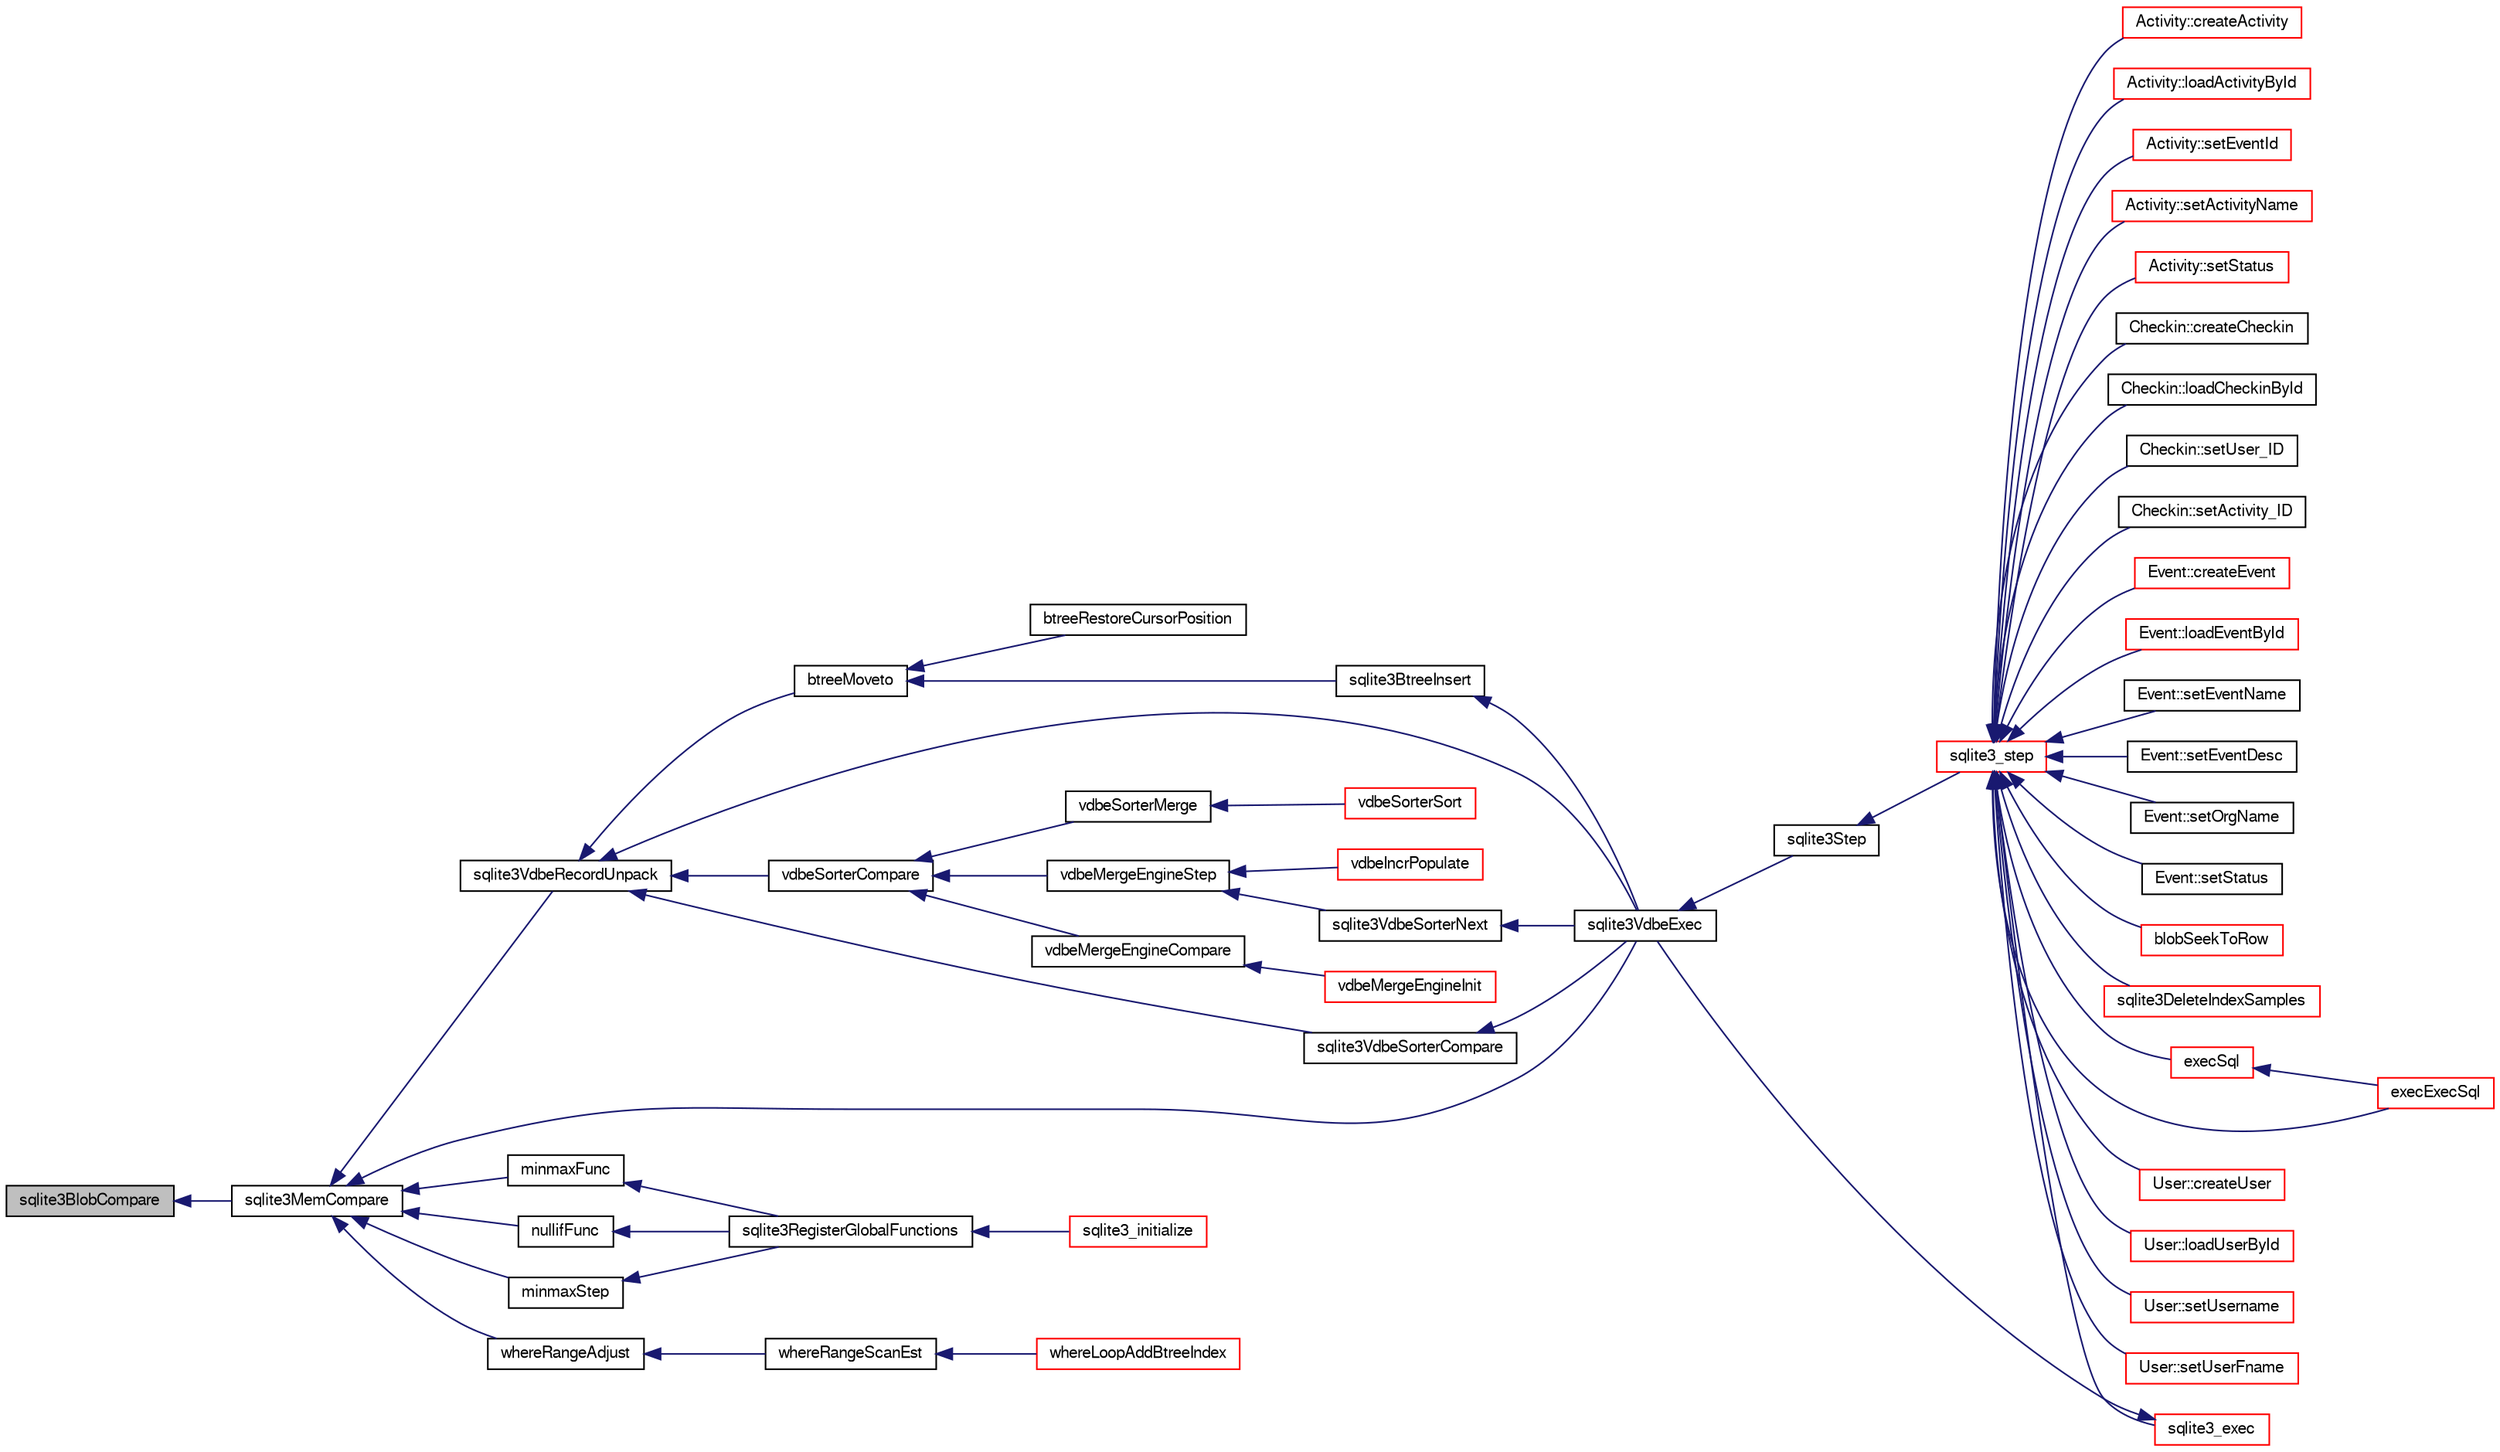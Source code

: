 digraph "sqlite3BlobCompare"
{
  edge [fontname="FreeSans",fontsize="10",labelfontname="FreeSans",labelfontsize="10"];
  node [fontname="FreeSans",fontsize="10",shape=record];
  rankdir="LR";
  Node433877 [label="sqlite3BlobCompare",height=0.2,width=0.4,color="black", fillcolor="grey75", style="filled", fontcolor="black"];
  Node433877 -> Node433878 [dir="back",color="midnightblue",fontsize="10",style="solid",fontname="FreeSans"];
  Node433878 [label="sqlite3MemCompare",height=0.2,width=0.4,color="black", fillcolor="white", style="filled",URL="$sqlite3_8c.html#a89fc02818dc8eb6be452ea408164b5e3"];
  Node433878 -> Node433879 [dir="back",color="midnightblue",fontsize="10",style="solid",fontname="FreeSans"];
  Node433879 [label="sqlite3VdbeRecordUnpack",height=0.2,width=0.4,color="black", fillcolor="white", style="filled",URL="$sqlite3_8c.html#a33dc4e6ab8c683f8c42b357da66328a0"];
  Node433879 -> Node433880 [dir="back",color="midnightblue",fontsize="10",style="solid",fontname="FreeSans"];
  Node433880 [label="btreeMoveto",height=0.2,width=0.4,color="black", fillcolor="white", style="filled",URL="$sqlite3_8c.html#a13481d732f5bb516f599d16a428034c4"];
  Node433880 -> Node433881 [dir="back",color="midnightblue",fontsize="10",style="solid",fontname="FreeSans"];
  Node433881 [label="btreeRestoreCursorPosition",height=0.2,width=0.4,color="black", fillcolor="white", style="filled",URL="$sqlite3_8c.html#ac3fe093bc4fe5a20ac5d5cabf99e119a"];
  Node433880 -> Node433882 [dir="back",color="midnightblue",fontsize="10",style="solid",fontname="FreeSans"];
  Node433882 [label="sqlite3BtreeInsert",height=0.2,width=0.4,color="black", fillcolor="white", style="filled",URL="$sqlite3_8c.html#aa6c6b68ed28d38984e5fa329794d7f02"];
  Node433882 -> Node433883 [dir="back",color="midnightblue",fontsize="10",style="solid",fontname="FreeSans"];
  Node433883 [label="sqlite3VdbeExec",height=0.2,width=0.4,color="black", fillcolor="white", style="filled",URL="$sqlite3_8c.html#a8ce40a614bdc56719c4d642b1e4dfb21"];
  Node433883 -> Node433884 [dir="back",color="midnightblue",fontsize="10",style="solid",fontname="FreeSans"];
  Node433884 [label="sqlite3Step",height=0.2,width=0.4,color="black", fillcolor="white", style="filled",URL="$sqlite3_8c.html#a3f2872e873e2758a4beedad1d5113554"];
  Node433884 -> Node433885 [dir="back",color="midnightblue",fontsize="10",style="solid",fontname="FreeSans"];
  Node433885 [label="sqlite3_step",height=0.2,width=0.4,color="red", fillcolor="white", style="filled",URL="$sqlite3_8h.html#ac1e491ce36b7471eb28387f7d3c74334"];
  Node433885 -> Node433886 [dir="back",color="midnightblue",fontsize="10",style="solid",fontname="FreeSans"];
  Node433886 [label="Activity::createActivity",height=0.2,width=0.4,color="red", fillcolor="white", style="filled",URL="$classActivity.html#a813cc5e52c14ab49b39014c134e3425b"];
  Node433885 -> Node433889 [dir="back",color="midnightblue",fontsize="10",style="solid",fontname="FreeSans"];
  Node433889 [label="Activity::loadActivityById",height=0.2,width=0.4,color="red", fillcolor="white", style="filled",URL="$classActivity.html#abe4ffb4f08a47212ebf9013259d9e7fd"];
  Node433885 -> Node433891 [dir="back",color="midnightblue",fontsize="10",style="solid",fontname="FreeSans"];
  Node433891 [label="Activity::setEventId",height=0.2,width=0.4,color="red", fillcolor="white", style="filled",URL="$classActivity.html#adb1d0fd0d08f473e068f0a4086bfa9ca"];
  Node433885 -> Node433892 [dir="back",color="midnightblue",fontsize="10",style="solid",fontname="FreeSans"];
  Node433892 [label="Activity::setActivityName",height=0.2,width=0.4,color="red", fillcolor="white", style="filled",URL="$classActivity.html#a62dc3737b33915a36086f9dd26d16a81"];
  Node433885 -> Node433893 [dir="back",color="midnightblue",fontsize="10",style="solid",fontname="FreeSans"];
  Node433893 [label="Activity::setStatus",height=0.2,width=0.4,color="red", fillcolor="white", style="filled",URL="$classActivity.html#af618135a7738f4d2a7ee147a8ef912ea"];
  Node433885 -> Node433894 [dir="back",color="midnightblue",fontsize="10",style="solid",fontname="FreeSans"];
  Node433894 [label="Checkin::createCheckin",height=0.2,width=0.4,color="black", fillcolor="white", style="filled",URL="$classCheckin.html#a4e40acdf7fff0e607f6de4f24f3a163c"];
  Node433885 -> Node433895 [dir="back",color="midnightblue",fontsize="10",style="solid",fontname="FreeSans"];
  Node433895 [label="Checkin::loadCheckinById",height=0.2,width=0.4,color="black", fillcolor="white", style="filled",URL="$classCheckin.html#a3461f70ea6c68475225f2a07f78a21e0"];
  Node433885 -> Node433896 [dir="back",color="midnightblue",fontsize="10",style="solid",fontname="FreeSans"];
  Node433896 [label="Checkin::setUser_ID",height=0.2,width=0.4,color="black", fillcolor="white", style="filled",URL="$classCheckin.html#a76ab640f4f912876dbebf183db5359c6"];
  Node433885 -> Node433897 [dir="back",color="midnightblue",fontsize="10",style="solid",fontname="FreeSans"];
  Node433897 [label="Checkin::setActivity_ID",height=0.2,width=0.4,color="black", fillcolor="white", style="filled",URL="$classCheckin.html#ab2ff3ec2604ec73a42af25874a00b232"];
  Node433885 -> Node433898 [dir="back",color="midnightblue",fontsize="10",style="solid",fontname="FreeSans"];
  Node433898 [label="Event::createEvent",height=0.2,width=0.4,color="red", fillcolor="white", style="filled",URL="$classEvent.html#a77adb9f4a46ffb32c2d931f0691f5903"];
  Node433885 -> Node433899 [dir="back",color="midnightblue",fontsize="10",style="solid",fontname="FreeSans"];
  Node433899 [label="Event::loadEventById",height=0.2,width=0.4,color="red", fillcolor="white", style="filled",URL="$classEvent.html#afa66cea33f722dbeecb69cc98fdea055"];
  Node433885 -> Node433900 [dir="back",color="midnightblue",fontsize="10",style="solid",fontname="FreeSans"];
  Node433900 [label="Event::setEventName",height=0.2,width=0.4,color="black", fillcolor="white", style="filled",URL="$classEvent.html#a10596b6ca077df05184e30d62b08729d"];
  Node433885 -> Node433901 [dir="back",color="midnightblue",fontsize="10",style="solid",fontname="FreeSans"];
  Node433901 [label="Event::setEventDesc",height=0.2,width=0.4,color="black", fillcolor="white", style="filled",URL="$classEvent.html#ae36b8377dcae792f1c5c4726024c981b"];
  Node433885 -> Node433902 [dir="back",color="midnightblue",fontsize="10",style="solid",fontname="FreeSans"];
  Node433902 [label="Event::setOrgName",height=0.2,width=0.4,color="black", fillcolor="white", style="filled",URL="$classEvent.html#a19aac0f776bd764563a54977656cf680"];
  Node433885 -> Node433903 [dir="back",color="midnightblue",fontsize="10",style="solid",fontname="FreeSans"];
  Node433903 [label="Event::setStatus",height=0.2,width=0.4,color="black", fillcolor="white", style="filled",URL="$classEvent.html#ab0a6b9285af0f4172eb841e2b80f8972"];
  Node433885 -> Node433904 [dir="back",color="midnightblue",fontsize="10",style="solid",fontname="FreeSans"];
  Node433904 [label="blobSeekToRow",height=0.2,width=0.4,color="red", fillcolor="white", style="filled",URL="$sqlite3_8c.html#afff57e13332b98c8a44a7cebe38962ab"];
  Node433885 -> Node433907 [dir="back",color="midnightblue",fontsize="10",style="solid",fontname="FreeSans"];
  Node433907 [label="sqlite3DeleteIndexSamples",height=0.2,width=0.4,color="red", fillcolor="white", style="filled",URL="$sqlite3_8c.html#aaeda0302fbf61397ec009f65bed047ef"];
  Node433885 -> Node434076 [dir="back",color="midnightblue",fontsize="10",style="solid",fontname="FreeSans"];
  Node434076 [label="sqlite3_exec",height=0.2,width=0.4,color="red", fillcolor="white", style="filled",URL="$sqlite3_8h.html#a97487ec8150e0bcc8fa392ab8f0e24db"];
  Node434076 -> Node433883 [dir="back",color="midnightblue",fontsize="10",style="solid",fontname="FreeSans"];
  Node433885 -> Node434067 [dir="back",color="midnightblue",fontsize="10",style="solid",fontname="FreeSans"];
  Node434067 [label="execSql",height=0.2,width=0.4,color="red", fillcolor="white", style="filled",URL="$sqlite3_8c.html#a7d16651b98a110662f4c265eff0246cb"];
  Node434067 -> Node434068 [dir="back",color="midnightblue",fontsize="10",style="solid",fontname="FreeSans"];
  Node434068 [label="execExecSql",height=0.2,width=0.4,color="red", fillcolor="white", style="filled",URL="$sqlite3_8c.html#ac1be09a6c047f21133d16378d301e0d4"];
  Node433885 -> Node434068 [dir="back",color="midnightblue",fontsize="10",style="solid",fontname="FreeSans"];
  Node433885 -> Node434070 [dir="back",color="midnightblue",fontsize="10",style="solid",fontname="FreeSans"];
  Node434070 [label="User::createUser",height=0.2,width=0.4,color="red", fillcolor="white", style="filled",URL="$classUser.html#a22ed673939e8cc0a136130b809bba513"];
  Node433885 -> Node434071 [dir="back",color="midnightblue",fontsize="10",style="solid",fontname="FreeSans"];
  Node434071 [label="User::loadUserById",height=0.2,width=0.4,color="red", fillcolor="white", style="filled",URL="$classUser.html#a863377665b7fb83c5547dcf9727f5092"];
  Node433885 -> Node434072 [dir="back",color="midnightblue",fontsize="10",style="solid",fontname="FreeSans"];
  Node434072 [label="User::setUsername",height=0.2,width=0.4,color="red", fillcolor="white", style="filled",URL="$classUser.html#aa0497022a136cb78de785b0a39ae60b1"];
  Node433885 -> Node434073 [dir="back",color="midnightblue",fontsize="10",style="solid",fontname="FreeSans"];
  Node434073 [label="User::setUserFname",height=0.2,width=0.4,color="red", fillcolor="white", style="filled",URL="$classUser.html#a72657eb55cd0ca437b4841a43f19912f"];
  Node433879 -> Node433883 [dir="back",color="midnightblue",fontsize="10",style="solid",fontname="FreeSans"];
  Node433879 -> Node434144 [dir="back",color="midnightblue",fontsize="10",style="solid",fontname="FreeSans"];
  Node434144 [label="vdbeSorterCompare",height=0.2,width=0.4,color="black", fillcolor="white", style="filled",URL="$sqlite3_8c.html#a26a68c900e02f2594095fbb9847bcfcb"];
  Node434144 -> Node434145 [dir="back",color="midnightblue",fontsize="10",style="solid",fontname="FreeSans"];
  Node434145 [label="vdbeSorterMerge",height=0.2,width=0.4,color="black", fillcolor="white", style="filled",URL="$sqlite3_8c.html#aaa5703afbca87873591cd9aaf20c07c1"];
  Node434145 -> Node434146 [dir="back",color="midnightblue",fontsize="10",style="solid",fontname="FreeSans"];
  Node434146 [label="vdbeSorterSort",height=0.2,width=0.4,color="red", fillcolor="white", style="filled",URL="$sqlite3_8c.html#a37472d80f20a7dec4ce84ad277d3341c"];
  Node434144 -> Node434152 [dir="back",color="midnightblue",fontsize="10",style="solid",fontname="FreeSans"];
  Node434152 [label="vdbeMergeEngineStep",height=0.2,width=0.4,color="black", fillcolor="white", style="filled",URL="$sqlite3_8c.html#a36af2b5bd30bb2d097a185ce7b349aed"];
  Node434152 -> Node434153 [dir="back",color="midnightblue",fontsize="10",style="solid",fontname="FreeSans"];
  Node434153 [label="vdbeIncrPopulate",height=0.2,width=0.4,color="red", fillcolor="white", style="filled",URL="$sqlite3_8c.html#a157a9f79260999f8f5f336d246f7b1bd"];
  Node434152 -> Node434166 [dir="back",color="midnightblue",fontsize="10",style="solid",fontname="FreeSans"];
  Node434166 [label="sqlite3VdbeSorterNext",height=0.2,width=0.4,color="black", fillcolor="white", style="filled",URL="$sqlite3_8c.html#a2c124733226f09f5b5ac860635be7850"];
  Node434166 -> Node433883 [dir="back",color="midnightblue",fontsize="10",style="solid",fontname="FreeSans"];
  Node434144 -> Node434167 [dir="back",color="midnightblue",fontsize="10",style="solid",fontname="FreeSans"];
  Node434167 [label="vdbeMergeEngineCompare",height=0.2,width=0.4,color="black", fillcolor="white", style="filled",URL="$sqlite3_8c.html#a828af0ac9092cfce3a40e78e66dd0039"];
  Node434167 -> Node434162 [dir="back",color="midnightblue",fontsize="10",style="solid",fontname="FreeSans"];
  Node434162 [label="vdbeMergeEngineInit",height=0.2,width=0.4,color="red", fillcolor="white", style="filled",URL="$sqlite3_8c.html#aa3c8bfc9bbc60c4bc1402369750c8c1f"];
  Node433879 -> Node434168 [dir="back",color="midnightblue",fontsize="10",style="solid",fontname="FreeSans"];
  Node434168 [label="sqlite3VdbeSorterCompare",height=0.2,width=0.4,color="black", fillcolor="white", style="filled",URL="$sqlite3_8c.html#a6e73d18bbcc57eb7069169ef7122686c"];
  Node434168 -> Node433883 [dir="back",color="midnightblue",fontsize="10",style="solid",fontname="FreeSans"];
  Node433878 -> Node433883 [dir="back",color="midnightblue",fontsize="10",style="solid",fontname="FreeSans"];
  Node433878 -> Node434169 [dir="back",color="midnightblue",fontsize="10",style="solid",fontname="FreeSans"];
  Node434169 [label="minmaxFunc",height=0.2,width=0.4,color="black", fillcolor="white", style="filled",URL="$sqlite3_8c.html#a4d00f48b948fd73cb70bcfd1efc0bfb0"];
  Node434169 -> Node434170 [dir="back",color="midnightblue",fontsize="10",style="solid",fontname="FreeSans"];
  Node434170 [label="sqlite3RegisterGlobalFunctions",height=0.2,width=0.4,color="black", fillcolor="white", style="filled",URL="$sqlite3_8c.html#a9f75bd111010f29e1b8d74344473c4ec"];
  Node434170 -> Node434171 [dir="back",color="midnightblue",fontsize="10",style="solid",fontname="FreeSans"];
  Node434171 [label="sqlite3_initialize",height=0.2,width=0.4,color="red", fillcolor="white", style="filled",URL="$sqlite3_8h.html#ab0c0ee2d5d4cf8b28e9572296a8861df"];
  Node433878 -> Node434703 [dir="back",color="midnightblue",fontsize="10",style="solid",fontname="FreeSans"];
  Node434703 [label="nullifFunc",height=0.2,width=0.4,color="black", fillcolor="white", style="filled",URL="$sqlite3_8c.html#aa677b6612cd4e6630438b729f56cd3e6"];
  Node434703 -> Node434170 [dir="back",color="midnightblue",fontsize="10",style="solid",fontname="FreeSans"];
  Node433878 -> Node434694 [dir="back",color="midnightblue",fontsize="10",style="solid",fontname="FreeSans"];
  Node434694 [label="minmaxStep",height=0.2,width=0.4,color="black", fillcolor="white", style="filled",URL="$sqlite3_8c.html#a5b4c0da0f3b61d7ff25ebd30aa22cca4"];
  Node434694 -> Node434170 [dir="back",color="midnightblue",fontsize="10",style="solid",fontname="FreeSans"];
  Node433878 -> Node434365 [dir="back",color="midnightblue",fontsize="10",style="solid",fontname="FreeSans"];
  Node434365 [label="whereRangeAdjust",height=0.2,width=0.4,color="black", fillcolor="white", style="filled",URL="$sqlite3_8c.html#a1b94c28528c76286e51c1211e9c7ca9e"];
  Node434365 -> Node434366 [dir="back",color="midnightblue",fontsize="10",style="solid",fontname="FreeSans"];
  Node434366 [label="whereRangeScanEst",height=0.2,width=0.4,color="black", fillcolor="white", style="filled",URL="$sqlite3_8c.html#a8815a2e7d35f2f543cfc93ff09af2315"];
  Node434366 -> Node434337 [dir="back",color="midnightblue",fontsize="10",style="solid",fontname="FreeSans"];
  Node434337 [label="whereLoopAddBtreeIndex",height=0.2,width=0.4,color="red", fillcolor="white", style="filled",URL="$sqlite3_8c.html#abde05643b060182010b7eb8098125a05"];
}
